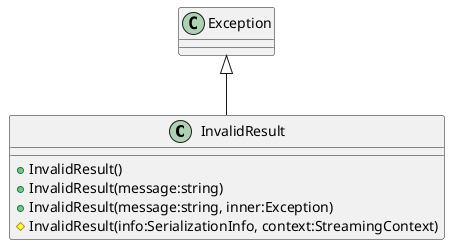 @startuml
class InvalidResult {
    + InvalidResult()
    + InvalidResult(message:string)
    + InvalidResult(message:string, inner:Exception)
    # InvalidResult(info:SerializationInfo, context:StreamingContext)
}
Exception <|-- InvalidResult
@enduml
